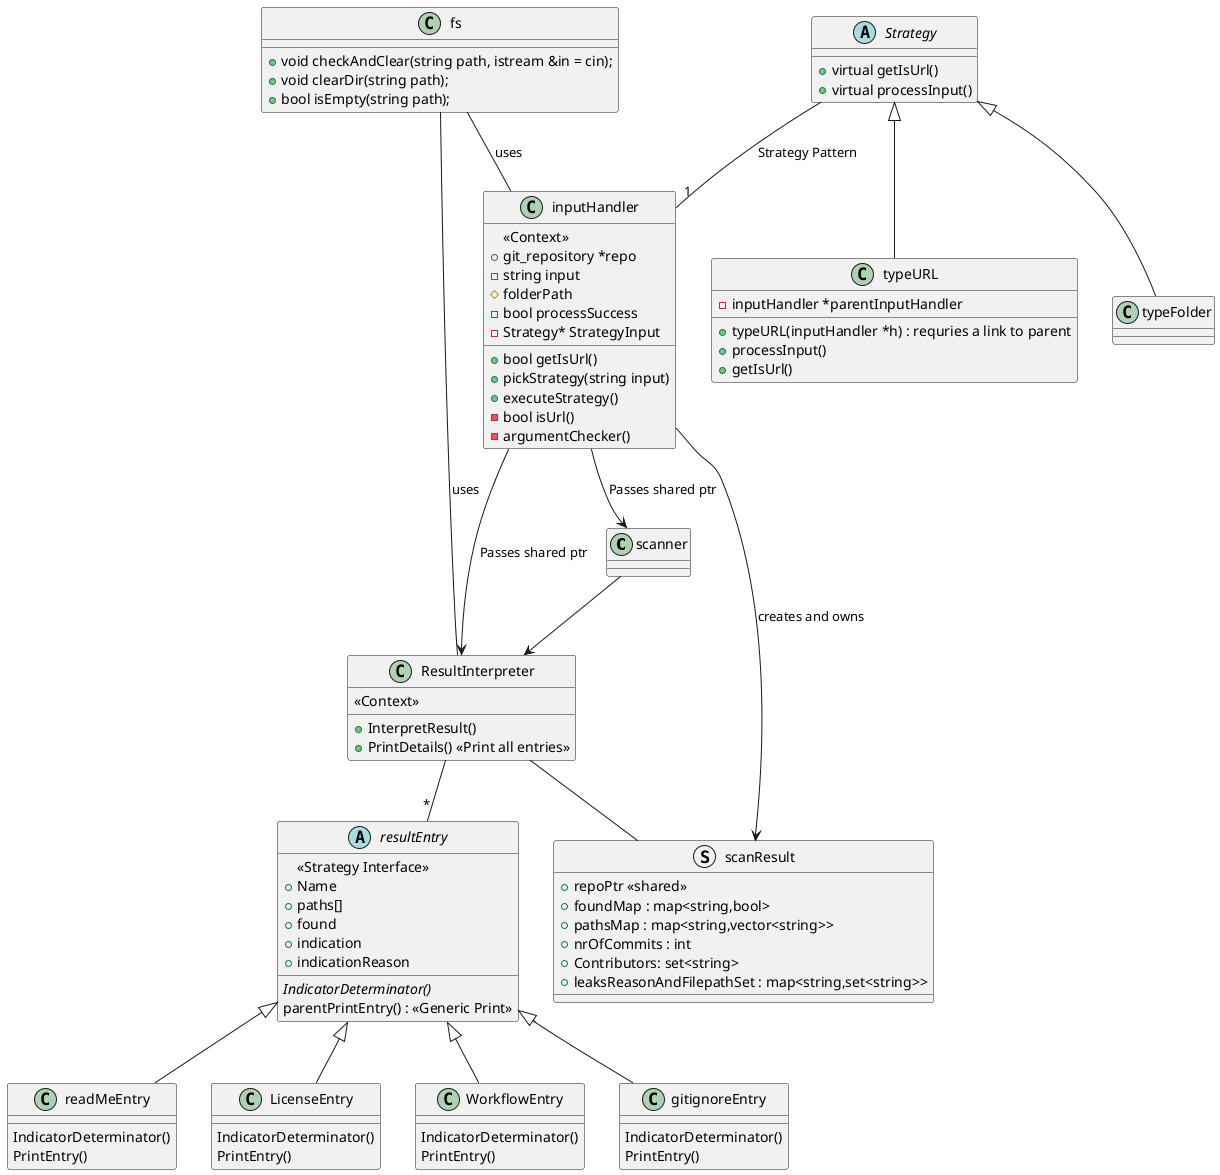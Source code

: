@startuml classOverview 
'Objects
class scanner 
class inputHandler {
    <<Context>>
    +bool getIsUrl()
    +git_repository *repo
    +pickStrategy(string input)
    +executeStrategy()
    -string input
    #folderPath
    -bool isUrl()
    -bool processSuccess
    -Strategy* StrategyInput
    -argumentChecker()

    
}

class fs{
    +void checkAndClear(string path, istream &in = cin);
    +void clearDir(string path);
    +bool isEmpty(string path);
}

class typeURL{
    +typeURL(inputHandler *h) : requries a link to parent 
    +processInput()
    +getIsUrl()
    -inputHandler *parentInputHandler

    
}
class typeFolder{
   
     
}
abstract Strategy{
    +virtual getIsUrl()
    +virtual processInput()
    
}
struct scanResult
{
    +repoPtr <<shared>> 
    +foundMap : map<string,bool>
    +pathsMap : map<string,vector<string>>
    +nrOfCommits : int
    +Contributors: set<string>
    +leaksReasonAndFilepathSet : map<string,set<string>>

}


'Relations
scanner -->  ResultInterpreter
inputHandler --> scanner : "Passes shared ptr" 
inputHandler --> scanResult : creates and owns
inputHandler --> ResultInterpreter : "Passes shared ptr" 
Strategy --"1" inputHandler : Strategy Pattern
Strategy <|-- typeURL
Strategy <|-- typeFolder
fs -- inputHandler : uses
fs -- ResultInterpreter : uses

ResultInterpreter -- scanResult

'Result related lines
class ResultInterpreter{
    <<Context>>
    +InterpretResult()
    +PrintDetails() <<Print all entries>>
    
}
abstract resultEntry{
    <<Strategy Interface>>
    +Name
    +paths[]
    +found 
    +indication
    +indicationReason
    IndicatorDeterminator() {abstract}
    parentPrintEntry() : <<Generic Print>>
    
}
class readMeEntry{
    IndicatorDeterminator()
    PrintEntry()
}
class LicenseEntry{
    IndicatorDeterminator()
     PrintEntry()
}
class WorkflowEntry{
    IndicatorDeterminator()
     PrintEntry()
}
class gitignoreEntry{
    IndicatorDeterminator()
     PrintEntry()
}
ResultInterpreter --"*" resultEntry
resultEntry <|-- readMeEntry
resultEntry <|-- LicenseEntry
resultEntry <|-- WorkflowEntry
resultEntry <|-- gitignoreEntry
@enduml